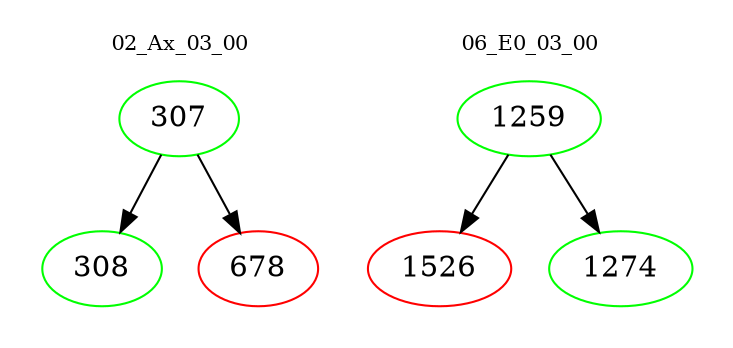 digraph{
subgraph cluster_0 {
color = white
label = "02_Ax_03_00";
fontsize=10;
T0_307 [label="307", color="green"]
T0_307 -> T0_308 [color="black"]
T0_308 [label="308", color="green"]
T0_307 -> T0_678 [color="black"]
T0_678 [label="678", color="red"]
}
subgraph cluster_1 {
color = white
label = "06_E0_03_00";
fontsize=10;
T1_1259 [label="1259", color="green"]
T1_1259 -> T1_1526 [color="black"]
T1_1526 [label="1526", color="red"]
T1_1259 -> T1_1274 [color="black"]
T1_1274 [label="1274", color="green"]
}
}
